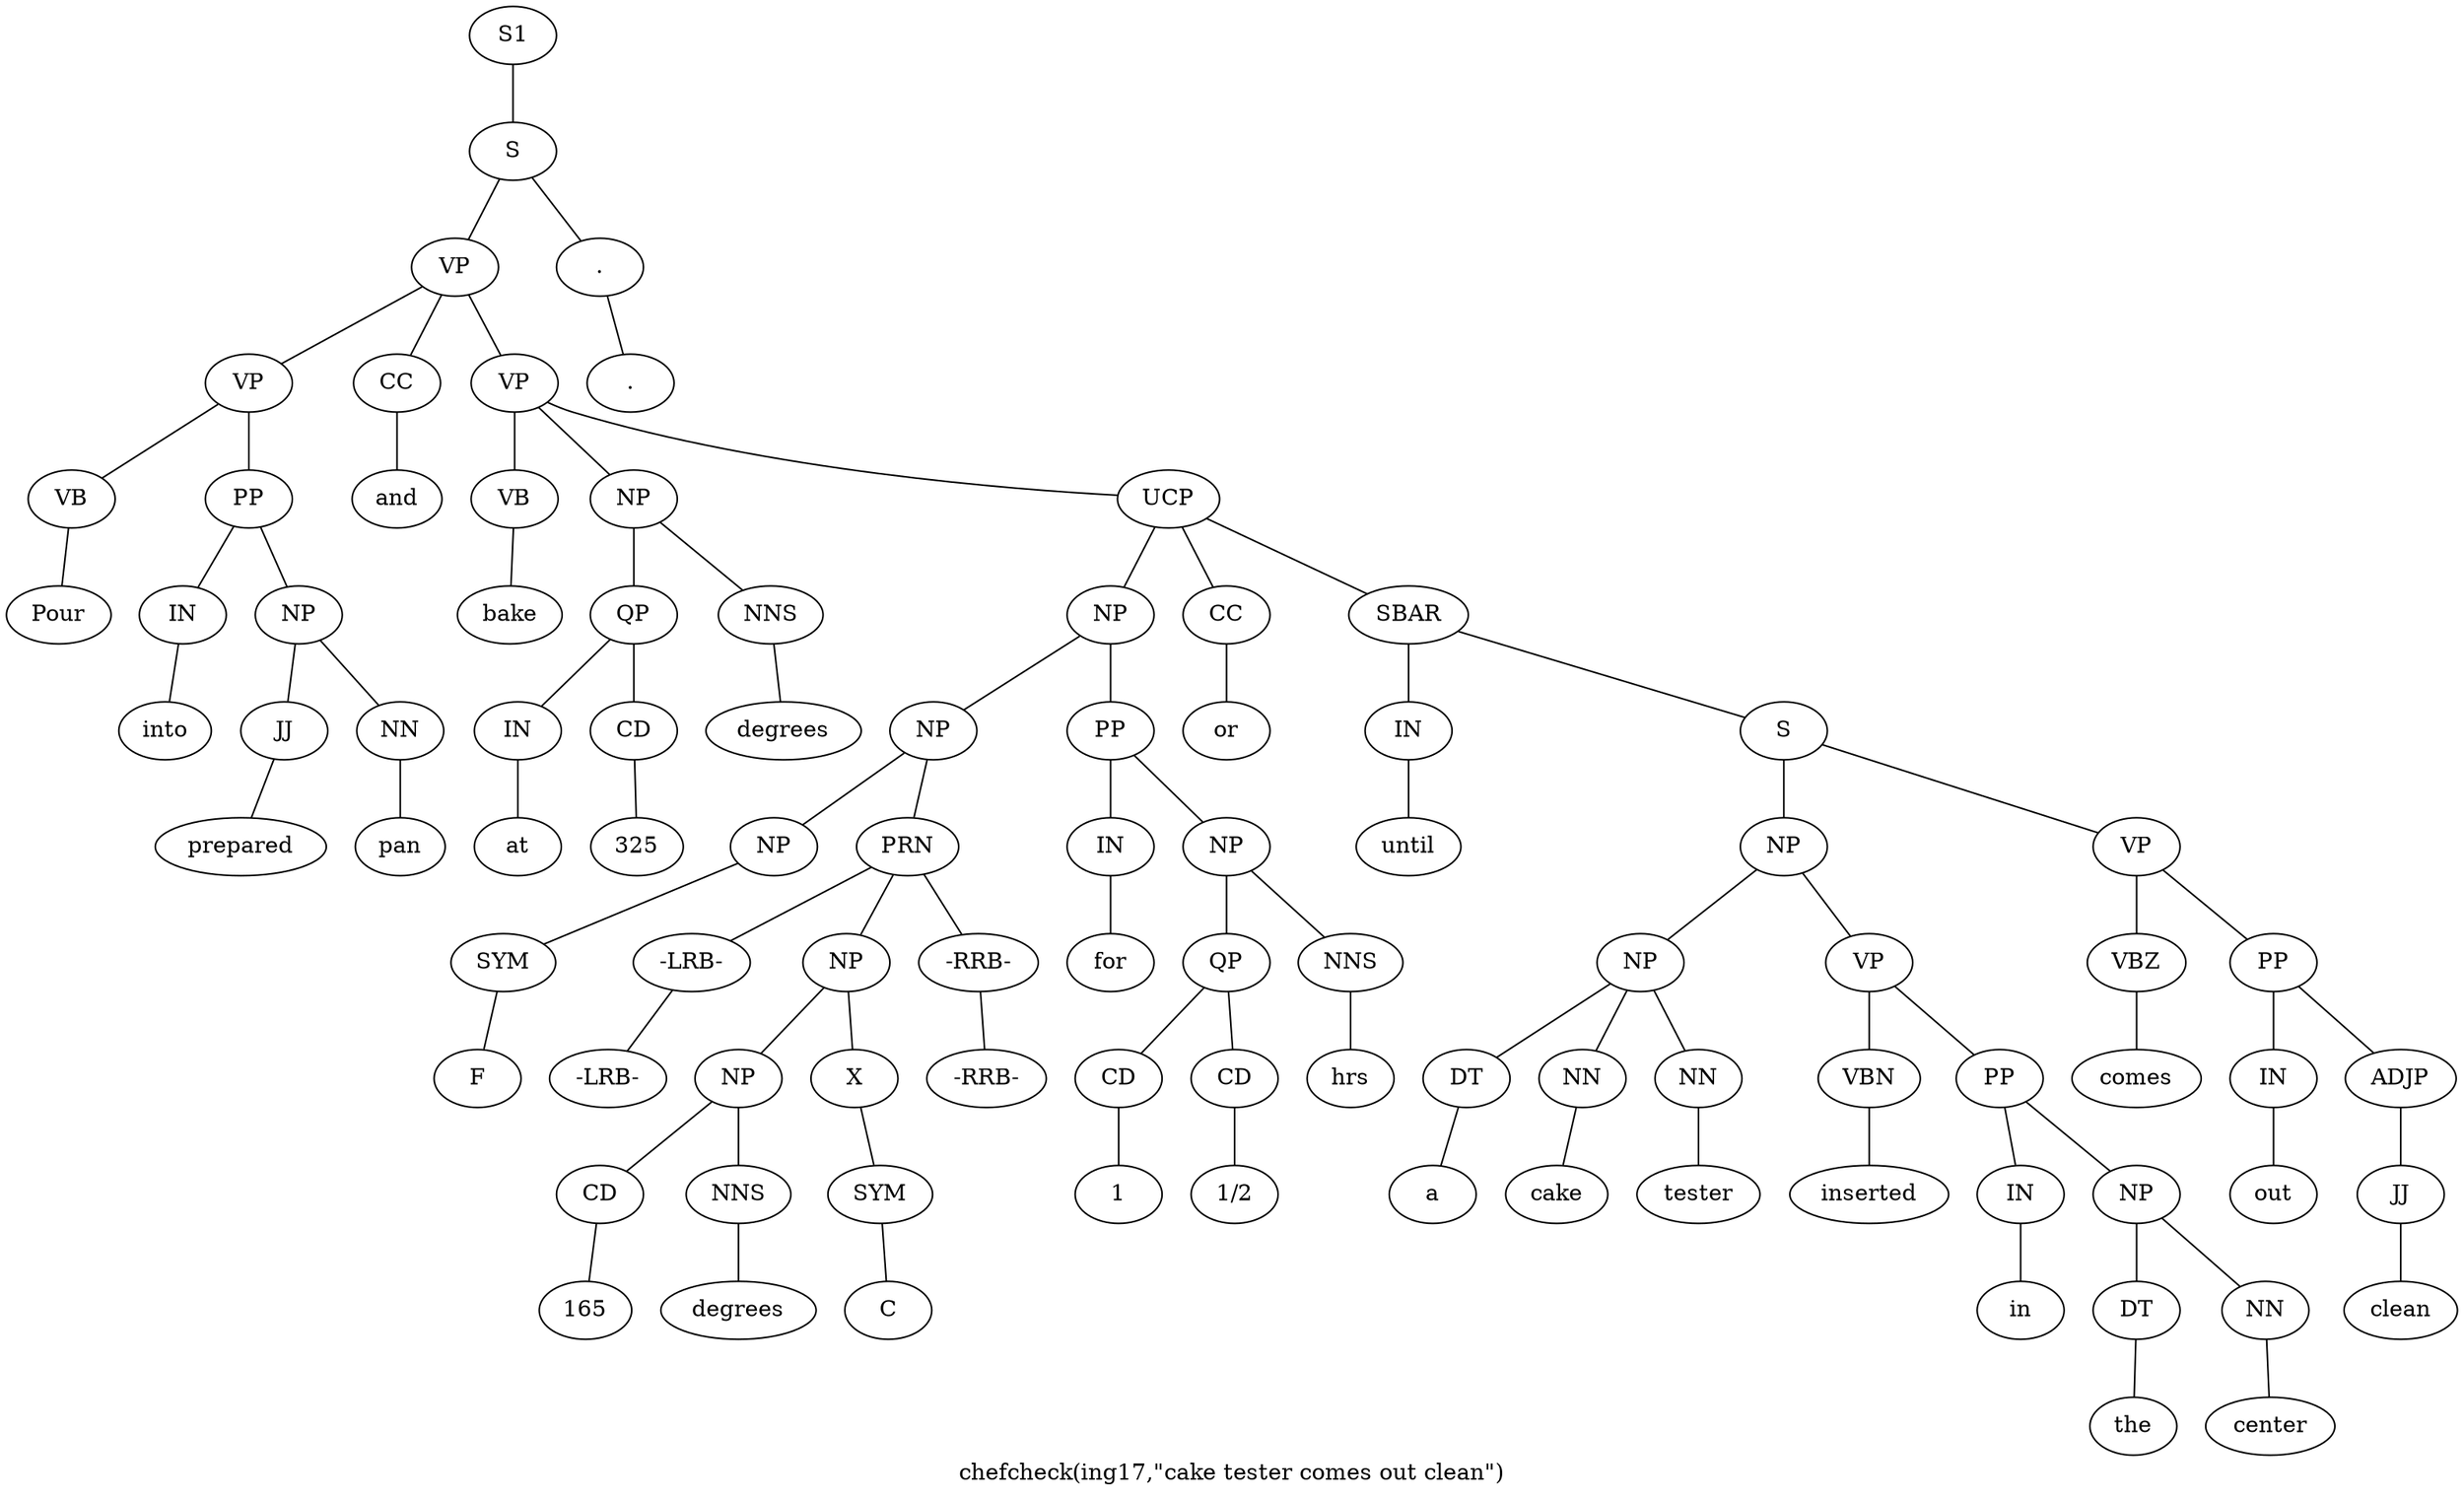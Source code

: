 graph SyntaxGraph {
	label = "chefcheck(ing17,\"cake tester comes out clean\")";
	Node0 [label="S1"];
	Node1 [label="S"];
	Node2 [label="VP"];
	Node3 [label="VP"];
	Node4 [label="VB"];
	Node5 [label="Pour"];
	Node6 [label="PP"];
	Node7 [label="IN"];
	Node8 [label="into"];
	Node9 [label="NP"];
	Node10 [label="JJ"];
	Node11 [label="prepared"];
	Node12 [label="NN"];
	Node13 [label="pan"];
	Node14 [label="CC"];
	Node15 [label="and"];
	Node16 [label="VP"];
	Node17 [label="VB"];
	Node18 [label="bake"];
	Node19 [label="NP"];
	Node20 [label="QP"];
	Node21 [label="IN"];
	Node22 [label="at"];
	Node23 [label="CD"];
	Node24 [label="325"];
	Node25 [label="NNS"];
	Node26 [label="degrees"];
	Node27 [label="UCP"];
	Node28 [label="NP"];
	Node29 [label="NP"];
	Node30 [label="NP"];
	Node31 [label="SYM"];
	Node32 [label="F"];
	Node33 [label="PRN"];
	Node34 [label="-LRB-"];
	Node35 [label="-LRB-"];
	Node36 [label="NP"];
	Node37 [label="NP"];
	Node38 [label="CD"];
	Node39 [label="165"];
	Node40 [label="NNS"];
	Node41 [label="degrees"];
	Node42 [label="X"];
	Node43 [label="SYM"];
	Node44 [label="C"];
	Node45 [label="-RRB-"];
	Node46 [label="-RRB-"];
	Node47 [label="PP"];
	Node48 [label="IN"];
	Node49 [label="for"];
	Node50 [label="NP"];
	Node51 [label="QP"];
	Node52 [label="CD"];
	Node53 [label="1"];
	Node54 [label="CD"];
	Node55 [label="1/2"];
	Node56 [label="NNS"];
	Node57 [label="hrs"];
	Node58 [label="CC"];
	Node59 [label="or"];
	Node60 [label="SBAR"];
	Node61 [label="IN"];
	Node62 [label="until"];
	Node63 [label="S"];
	Node64 [label="NP"];
	Node65 [label="NP"];
	Node66 [label="DT"];
	Node67 [label="a"];
	Node68 [label="NN"];
	Node69 [label="cake"];
	Node70 [label="NN"];
	Node71 [label="tester"];
	Node72 [label="VP"];
	Node73 [label="VBN"];
	Node74 [label="inserted"];
	Node75 [label="PP"];
	Node76 [label="IN"];
	Node77 [label="in"];
	Node78 [label="NP"];
	Node79 [label="DT"];
	Node80 [label="the"];
	Node81 [label="NN"];
	Node82 [label="center"];
	Node83 [label="VP"];
	Node84 [label="VBZ"];
	Node85 [label="comes"];
	Node86 [label="PP"];
	Node87 [label="IN"];
	Node88 [label="out"];
	Node89 [label="ADJP"];
	Node90 [label="JJ"];
	Node91 [label="clean"];
	Node92 [label="."];
	Node93 [label="."];

	Node0 -- Node1;
	Node1 -- Node2;
	Node1 -- Node92;
	Node2 -- Node3;
	Node2 -- Node14;
	Node2 -- Node16;
	Node3 -- Node4;
	Node3 -- Node6;
	Node4 -- Node5;
	Node6 -- Node7;
	Node6 -- Node9;
	Node7 -- Node8;
	Node9 -- Node10;
	Node9 -- Node12;
	Node10 -- Node11;
	Node12 -- Node13;
	Node14 -- Node15;
	Node16 -- Node17;
	Node16 -- Node19;
	Node16 -- Node27;
	Node17 -- Node18;
	Node19 -- Node20;
	Node19 -- Node25;
	Node20 -- Node21;
	Node20 -- Node23;
	Node21 -- Node22;
	Node23 -- Node24;
	Node25 -- Node26;
	Node27 -- Node28;
	Node27 -- Node58;
	Node27 -- Node60;
	Node28 -- Node29;
	Node28 -- Node47;
	Node29 -- Node30;
	Node29 -- Node33;
	Node30 -- Node31;
	Node31 -- Node32;
	Node33 -- Node34;
	Node33 -- Node36;
	Node33 -- Node45;
	Node34 -- Node35;
	Node36 -- Node37;
	Node36 -- Node42;
	Node37 -- Node38;
	Node37 -- Node40;
	Node38 -- Node39;
	Node40 -- Node41;
	Node42 -- Node43;
	Node43 -- Node44;
	Node45 -- Node46;
	Node47 -- Node48;
	Node47 -- Node50;
	Node48 -- Node49;
	Node50 -- Node51;
	Node50 -- Node56;
	Node51 -- Node52;
	Node51 -- Node54;
	Node52 -- Node53;
	Node54 -- Node55;
	Node56 -- Node57;
	Node58 -- Node59;
	Node60 -- Node61;
	Node60 -- Node63;
	Node61 -- Node62;
	Node63 -- Node64;
	Node63 -- Node83;
	Node64 -- Node65;
	Node64 -- Node72;
	Node65 -- Node66;
	Node65 -- Node68;
	Node65 -- Node70;
	Node66 -- Node67;
	Node68 -- Node69;
	Node70 -- Node71;
	Node72 -- Node73;
	Node72 -- Node75;
	Node73 -- Node74;
	Node75 -- Node76;
	Node75 -- Node78;
	Node76 -- Node77;
	Node78 -- Node79;
	Node78 -- Node81;
	Node79 -- Node80;
	Node81 -- Node82;
	Node83 -- Node84;
	Node83 -- Node86;
	Node84 -- Node85;
	Node86 -- Node87;
	Node86 -- Node89;
	Node87 -- Node88;
	Node89 -- Node90;
	Node90 -- Node91;
	Node92 -- Node93;
}